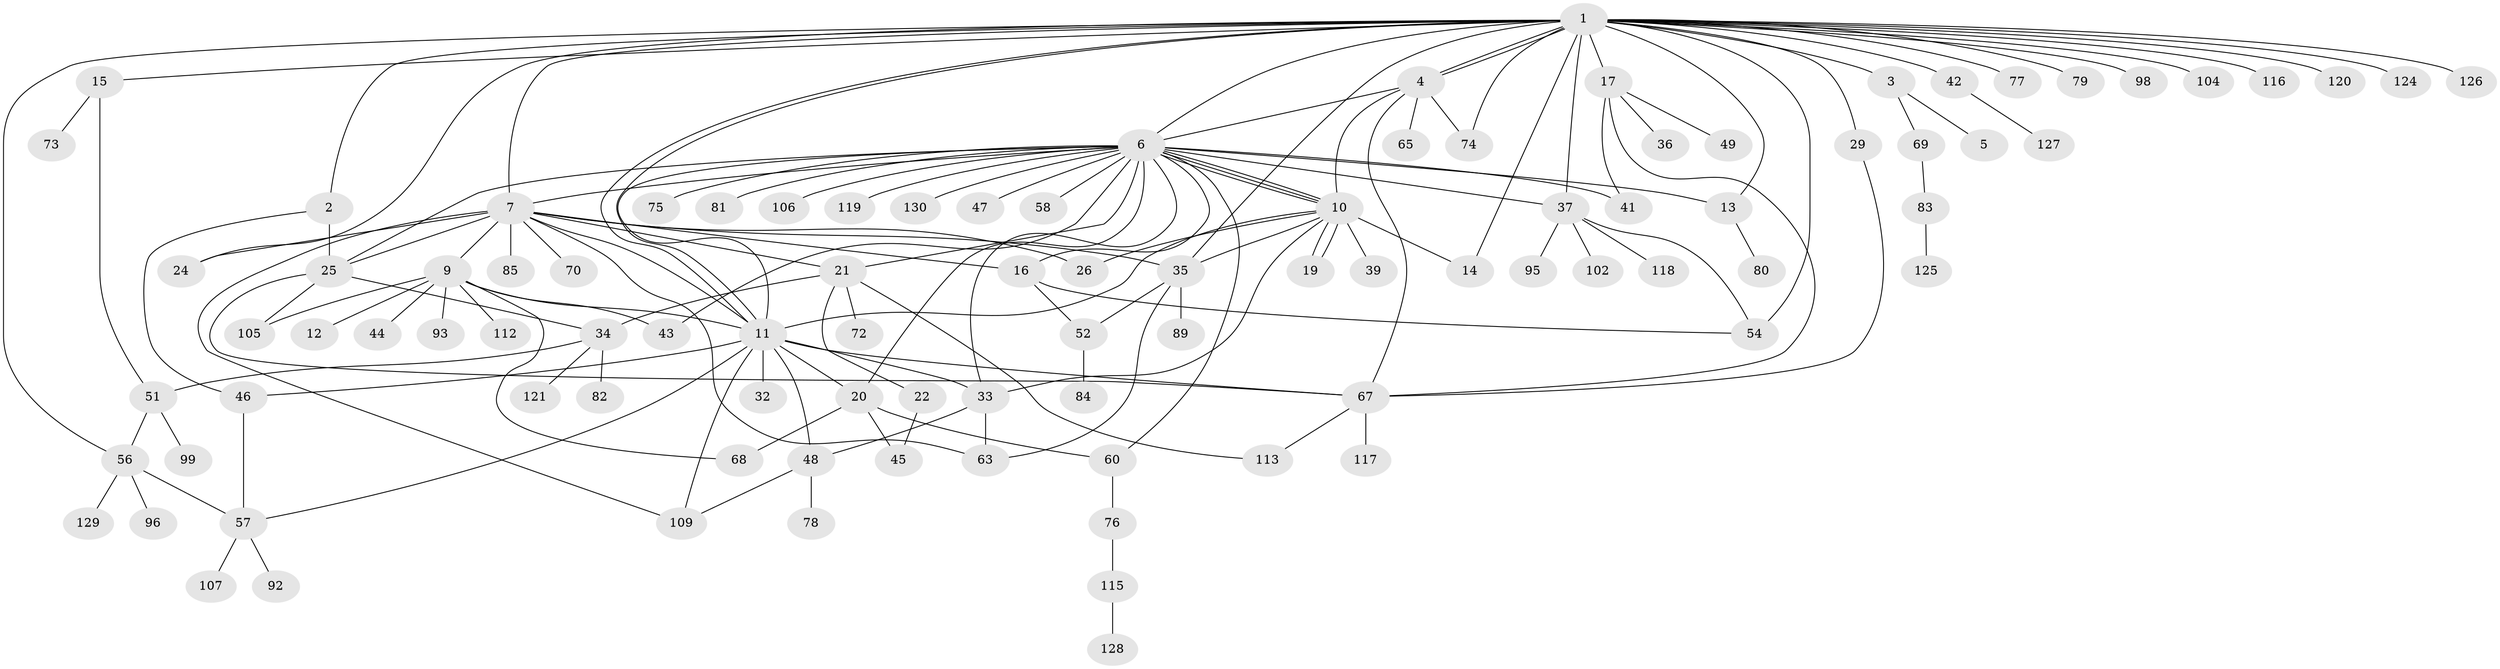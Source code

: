 // original degree distribution, {30: 0.007692307692307693, 3: 0.13076923076923078, 4: 0.1, 7: 0.038461538461538464, 1: 0.43846153846153846, 24: 0.007692307692307693, 2: 0.2, 14: 0.007692307692307693, 12: 0.007692307692307693, 11: 0.007692307692307693, 6: 0.015384615384615385, 5: 0.03076923076923077, 8: 0.007692307692307693}
// Generated by graph-tools (version 1.1) at 2025/41/03/06/25 10:41:46]
// undirected, 96 vertices, 147 edges
graph export_dot {
graph [start="1"]
  node [color=gray90,style=filled];
  1 [super="+71"];
  2 [super="+110"];
  3 [super="+123"];
  4 [super="+28"];
  5;
  6 [super="+88"];
  7 [super="+8"];
  9 [super="+40"];
  10 [super="+31"];
  11 [super="+50"];
  12;
  13;
  14 [super="+86"];
  15 [super="+18"];
  16 [super="+23"];
  17;
  19 [super="+30"];
  20 [super="+55"];
  21 [super="+64"];
  22;
  24;
  25 [super="+27"];
  26 [super="+38"];
  29;
  32;
  33;
  34;
  35 [super="+59"];
  36;
  37 [super="+97"];
  39;
  41;
  42;
  43 [super="+103"];
  44;
  45;
  46 [super="+61"];
  47;
  48 [super="+62"];
  49;
  51 [super="+53"];
  52;
  54;
  56 [super="+122"];
  57 [super="+91"];
  58;
  60;
  63 [super="+114"];
  65 [super="+66"];
  67 [super="+90"];
  68 [super="+87"];
  69;
  70;
  72;
  73 [super="+108"];
  74;
  75;
  76 [super="+94"];
  77;
  78;
  79;
  80;
  81;
  82;
  83 [super="+101"];
  84;
  85;
  89;
  92 [super="+100"];
  93;
  95;
  96;
  98;
  99;
  102;
  104;
  105 [super="+111"];
  106;
  107;
  109;
  112;
  113;
  115;
  116;
  117;
  118;
  119;
  120;
  121;
  124;
  125;
  126;
  127;
  128;
  129;
  130;
  1 -- 2;
  1 -- 3;
  1 -- 4 [weight=2];
  1 -- 4;
  1 -- 6;
  1 -- 11;
  1 -- 11;
  1 -- 13;
  1 -- 14 [weight=2];
  1 -- 15;
  1 -- 17 [weight=2];
  1 -- 24;
  1 -- 29;
  1 -- 35;
  1 -- 37;
  1 -- 42;
  1 -- 54 [weight=2];
  1 -- 74;
  1 -- 77;
  1 -- 79;
  1 -- 98;
  1 -- 104;
  1 -- 120;
  1 -- 124;
  1 -- 126;
  1 -- 7;
  1 -- 116;
  1 -- 56;
  2 -- 46;
  2 -- 25;
  3 -- 5;
  3 -- 69;
  4 -- 10;
  4 -- 65;
  4 -- 67;
  4 -- 74;
  4 -- 6;
  6 -- 7;
  6 -- 10;
  6 -- 10;
  6 -- 10;
  6 -- 11;
  6 -- 13;
  6 -- 16;
  6 -- 20;
  6 -- 21;
  6 -- 25;
  6 -- 33;
  6 -- 47;
  6 -- 58;
  6 -- 60;
  6 -- 75;
  6 -- 81;
  6 -- 106;
  6 -- 119;
  6 -- 130;
  6 -- 41;
  6 -- 43;
  6 -- 37;
  7 -- 35;
  7 -- 70;
  7 -- 9;
  7 -- 11;
  7 -- 109;
  7 -- 21;
  7 -- 85;
  7 -- 24;
  7 -- 25;
  7 -- 26;
  7 -- 63;
  7 -- 16;
  9 -- 12;
  9 -- 112;
  9 -- 68;
  9 -- 11;
  9 -- 44;
  9 -- 93;
  9 -- 43;
  9 -- 105;
  10 -- 19;
  10 -- 19;
  10 -- 33;
  10 -- 39;
  10 -- 26;
  10 -- 14;
  10 -- 11;
  10 -- 35;
  11 -- 32;
  11 -- 33;
  11 -- 46;
  11 -- 109;
  11 -- 67;
  11 -- 48;
  11 -- 20;
  11 -- 57;
  13 -- 80;
  15 -- 73;
  15 -- 51;
  16 -- 52;
  16 -- 54;
  17 -- 36;
  17 -- 41;
  17 -- 49;
  17 -- 67;
  20 -- 45;
  20 -- 60;
  20 -- 68;
  21 -- 22;
  21 -- 34;
  21 -- 72;
  21 -- 113;
  22 -- 45;
  25 -- 34;
  25 -- 67;
  25 -- 105 [weight=2];
  29 -- 67;
  33 -- 48;
  33 -- 63;
  34 -- 51;
  34 -- 82;
  34 -- 121;
  35 -- 63;
  35 -- 89;
  35 -- 52;
  37 -- 54;
  37 -- 95;
  37 -- 102;
  37 -- 118;
  42 -- 127;
  46 -- 57;
  48 -- 109;
  48 -- 78;
  51 -- 56;
  51 -- 99;
  52 -- 84;
  56 -- 96;
  56 -- 129;
  56 -- 57;
  57 -- 92;
  57 -- 107;
  60 -- 76;
  67 -- 113;
  67 -- 117;
  69 -- 83;
  76 -- 115;
  83 -- 125;
  115 -- 128;
}
